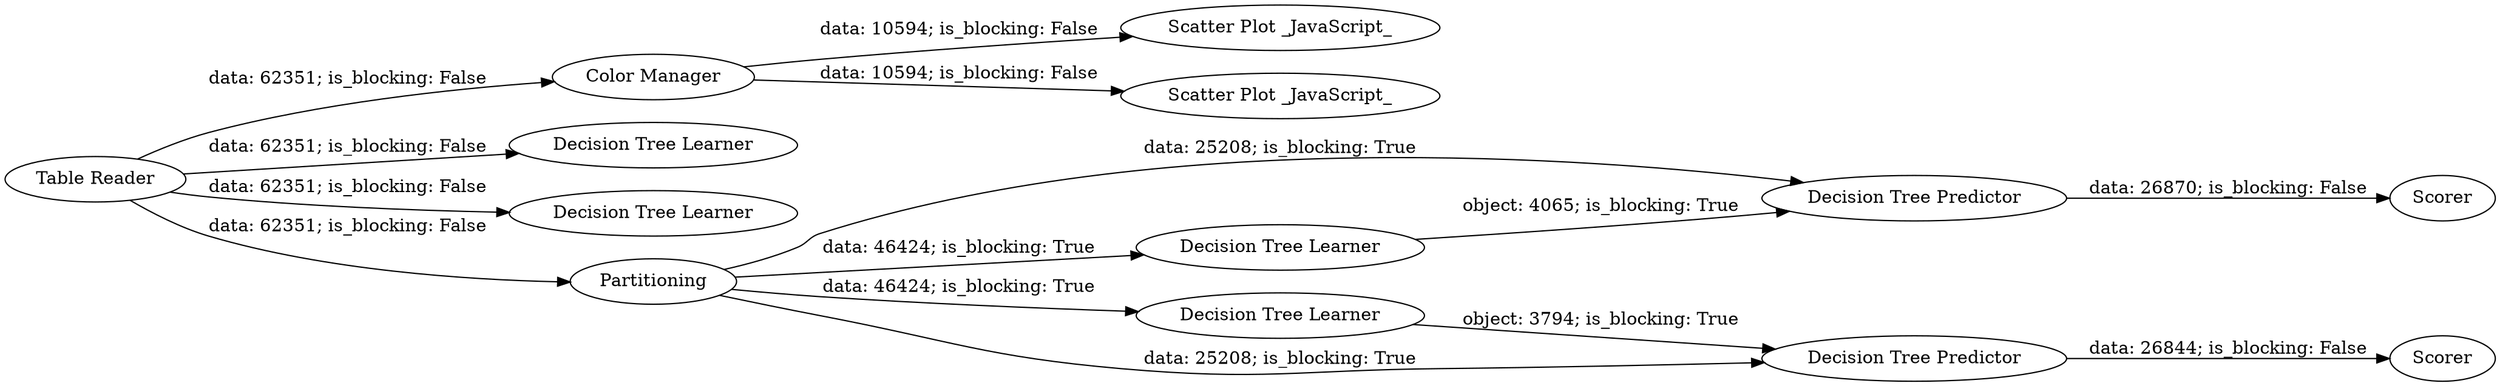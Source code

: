 digraph {
	"1858371363929317830_2" [label="Color Manager"]
	"1858371363929317830_3" [label="Scatter Plot _JavaScript_"]
	"1858371363929317830_13" [label=Scorer]
	"1858371363929317830_4" [label="Scatter Plot _JavaScript_"]
	"1858371363929317830_10" [label="Decision Tree Predictor"]
	"1858371363929317830_5" [label="Decision Tree Learner"]
	"1858371363929317830_8" [label="Decision Tree Learner"]
	"1858371363929317830_6" [label="Decision Tree Learner"]
	"1858371363929317830_9" [label="Decision Tree Learner"]
	"1858371363929317830_11" [label=Scorer]
	"1858371363929317830_12" [label="Decision Tree Predictor"]
	"1858371363929317830_7" [label=Partitioning]
	"1858371363929317830_1" [label="Table Reader"]
	"1858371363929317830_1" -> "1858371363929317830_5" [label="data: 62351; is_blocking: False"]
	"1858371363929317830_1" -> "1858371363929317830_6" [label="data: 62351; is_blocking: False"]
	"1858371363929317830_1" -> "1858371363929317830_7" [label="data: 62351; is_blocking: False"]
	"1858371363929317830_7" -> "1858371363929317830_10" [label="data: 25208; is_blocking: True"]
	"1858371363929317830_8" -> "1858371363929317830_10" [label="object: 4065; is_blocking: True"]
	"1858371363929317830_12" -> "1858371363929317830_13" [label="data: 26844; is_blocking: False"]
	"1858371363929317830_10" -> "1858371363929317830_11" [label="data: 26870; is_blocking: False"]
	"1858371363929317830_7" -> "1858371363929317830_8" [label="data: 46424; is_blocking: True"]
	"1858371363929317830_2" -> "1858371363929317830_4" [label="data: 10594; is_blocking: False"]
	"1858371363929317830_2" -> "1858371363929317830_3" [label="data: 10594; is_blocking: False"]
	"1858371363929317830_7" -> "1858371363929317830_9" [label="data: 46424; is_blocking: True"]
	"1858371363929317830_7" -> "1858371363929317830_12" [label="data: 25208; is_blocking: True"]
	"1858371363929317830_1" -> "1858371363929317830_2" [label="data: 62351; is_blocking: False"]
	"1858371363929317830_9" -> "1858371363929317830_12" [label="object: 3794; is_blocking: True"]
	rankdir=LR
}
